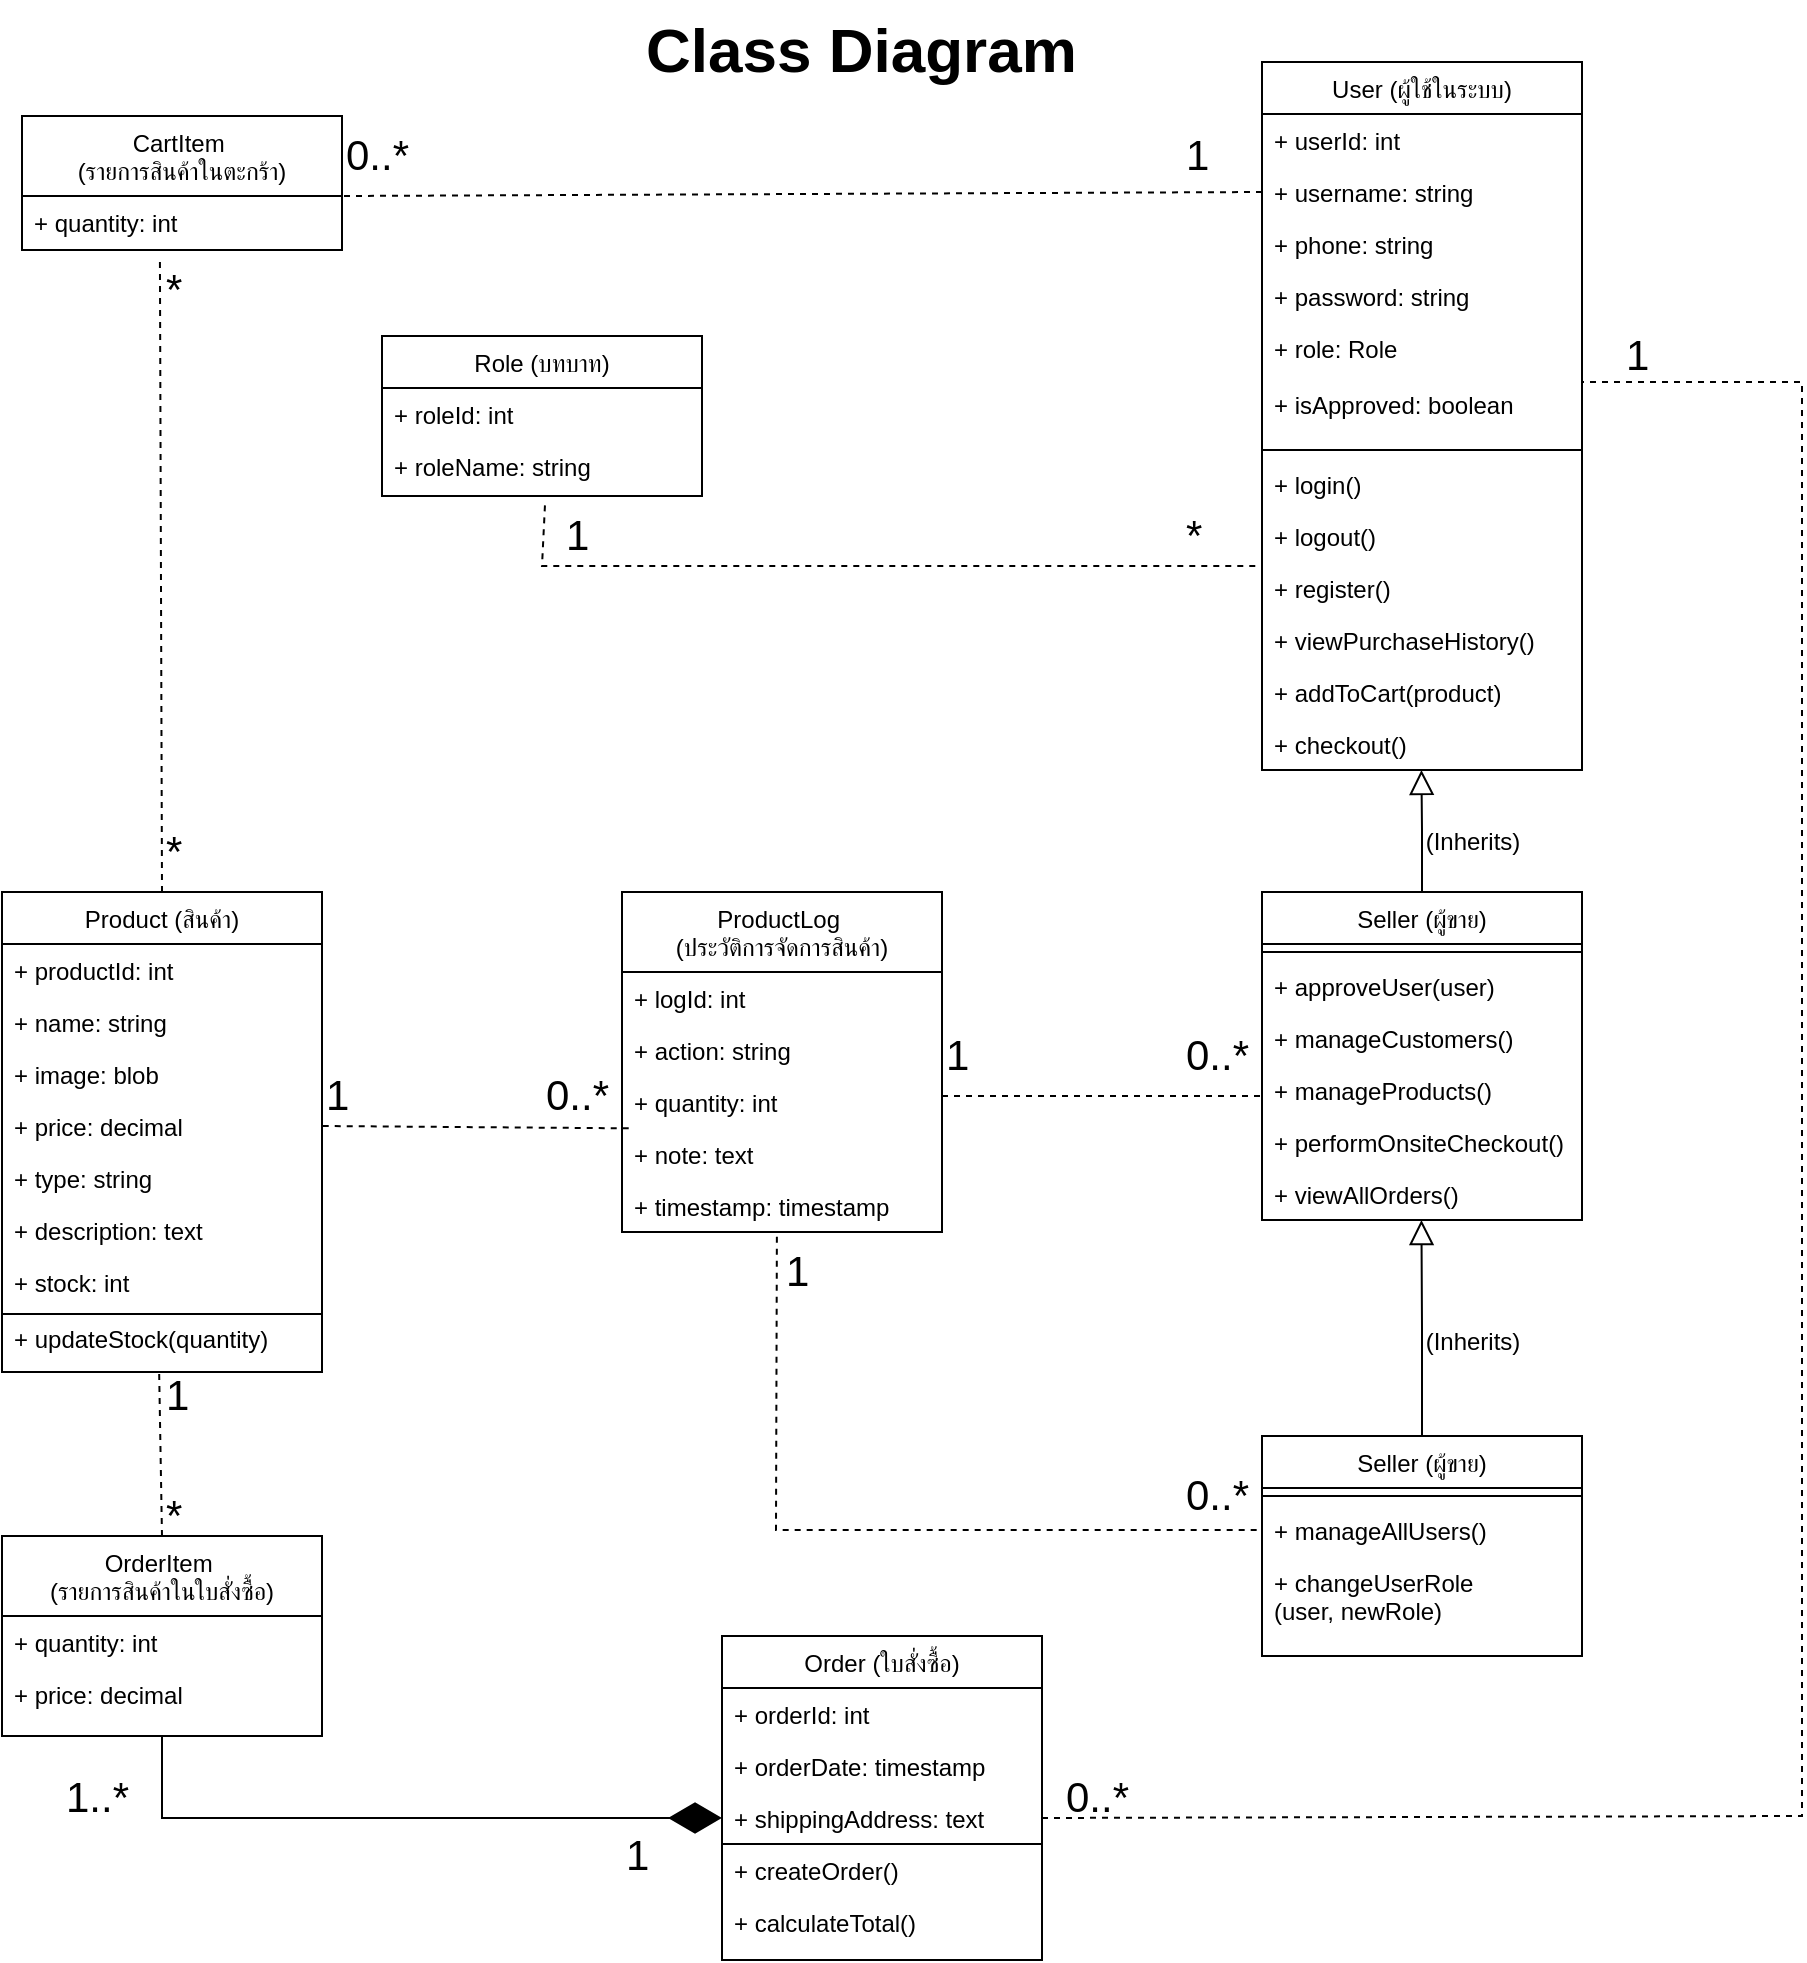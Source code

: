 <mxfile version="27.1.5">
  <diagram id="C5RBs43oDa-KdzZeNtuy" name="Page-1">
    <mxGraphModel dx="1149" dy="1268" grid="0" gridSize="10" guides="1" tooltips="1" connect="1" arrows="1" fold="1" page="1" pageScale="1" pageWidth="10000" pageHeight="10000" math="0" shadow="0">
      <root>
        <mxCell id="WIyWlLk6GJQsqaUBKTNV-0" />
        <mxCell id="WIyWlLk6GJQsqaUBKTNV-1" parent="WIyWlLk6GJQsqaUBKTNV-0" />
        <mxCell id="zkfFHV4jXpPFQw0GAbJ--0" value="Role (บทบาท)" style="swimlane;fontStyle=0;align=center;verticalAlign=top;childLayout=stackLayout;horizontal=1;startSize=26;horizontalStack=0;resizeParent=1;resizeLast=0;collapsible=1;marginBottom=0;rounded=0;shadow=0;strokeWidth=1;" parent="WIyWlLk6GJQsqaUBKTNV-1" vertex="1">
          <mxGeometry x="970" y="1160" width="160" height="80" as="geometry">
            <mxRectangle x="230" y="140" width="160" height="26" as="alternateBounds" />
          </mxGeometry>
        </mxCell>
        <mxCell id="zkfFHV4jXpPFQw0GAbJ--1" value="+ roleId: int" style="text;align=left;verticalAlign=top;spacingLeft=4;spacingRight=4;overflow=hidden;rotatable=0;points=[[0,0.5],[1,0.5]];portConstraint=eastwest;" parent="zkfFHV4jXpPFQw0GAbJ--0" vertex="1">
          <mxGeometry y="26" width="160" height="26" as="geometry" />
        </mxCell>
        <mxCell id="zkfFHV4jXpPFQw0GAbJ--2" value="+ roleName: string" style="text;align=left;verticalAlign=top;spacingLeft=4;spacingRight=4;overflow=hidden;rotatable=0;points=[[0,0.5],[1,0.5]];portConstraint=eastwest;rounded=0;shadow=0;html=0;" parent="zkfFHV4jXpPFQw0GAbJ--0" vertex="1">
          <mxGeometry y="52" width="160" height="26" as="geometry" />
        </mxCell>
        <mxCell id="zkfFHV4jXpPFQw0GAbJ--6" value="Product (สินค้า)" style="swimlane;fontStyle=0;align=center;verticalAlign=top;childLayout=stackLayout;horizontal=1;startSize=26;horizontalStack=0;resizeParent=1;resizeLast=0;collapsible=1;marginBottom=0;rounded=0;shadow=0;strokeWidth=1;" parent="WIyWlLk6GJQsqaUBKTNV-1" vertex="1">
          <mxGeometry x="780" y="1438" width="160" height="240" as="geometry">
            <mxRectangle x="130" y="380" width="160" height="26" as="alternateBounds" />
          </mxGeometry>
        </mxCell>
        <mxCell id="zkfFHV4jXpPFQw0GAbJ--7" value="+ productId: int" style="text;align=left;verticalAlign=top;spacingLeft=4;spacingRight=4;overflow=hidden;rotatable=0;points=[[0,0.5],[1,0.5]];portConstraint=eastwest;" parent="zkfFHV4jXpPFQw0GAbJ--6" vertex="1">
          <mxGeometry y="26" width="160" height="26" as="geometry" />
        </mxCell>
        <mxCell id="zkfFHV4jXpPFQw0GAbJ--8" value="+ name: string" style="text;align=left;verticalAlign=top;spacingLeft=4;spacingRight=4;overflow=hidden;rotatable=0;points=[[0,0.5],[1,0.5]];portConstraint=eastwest;rounded=0;shadow=0;html=0;" parent="zkfFHV4jXpPFQw0GAbJ--6" vertex="1">
          <mxGeometry y="52" width="160" height="26" as="geometry" />
        </mxCell>
        <mxCell id="hf_Lx3bp8CfTpbiVvV6a-30" value="+ image: blob" style="text;align=left;verticalAlign=top;spacingLeft=4;spacingRight=4;overflow=hidden;rotatable=0;points=[[0,0.5],[1,0.5]];portConstraint=eastwest;rounded=0;shadow=0;html=0;" vertex="1" parent="zkfFHV4jXpPFQw0GAbJ--6">
          <mxGeometry y="78" width="160" height="26" as="geometry" />
        </mxCell>
        <mxCell id="zkfFHV4jXpPFQw0GAbJ--10" value="+ price: decimal" style="text;align=left;verticalAlign=top;spacingLeft=4;spacingRight=4;overflow=hidden;rotatable=0;points=[[0,0.5],[1,0.5]];portConstraint=eastwest;fontStyle=0" parent="zkfFHV4jXpPFQw0GAbJ--6" vertex="1">
          <mxGeometry y="104" width="160" height="26" as="geometry" />
        </mxCell>
        <mxCell id="zkfFHV4jXpPFQw0GAbJ--11" value="+ type: string" style="text;align=left;verticalAlign=top;spacingLeft=4;spacingRight=4;overflow=hidden;rotatable=0;points=[[0,0.5],[1,0.5]];portConstraint=eastwest;" parent="zkfFHV4jXpPFQw0GAbJ--6" vertex="1">
          <mxGeometry y="130" width="160" height="26" as="geometry" />
        </mxCell>
        <mxCell id="hf_Lx3bp8CfTpbiVvV6a-31" value="+ description: text" style="text;align=left;verticalAlign=top;spacingLeft=4;spacingRight=4;overflow=hidden;rotatable=0;points=[[0,0.5],[1,0.5]];portConstraint=eastwest;" vertex="1" parent="zkfFHV4jXpPFQw0GAbJ--6">
          <mxGeometry y="156" width="160" height="26" as="geometry" />
        </mxCell>
        <mxCell id="hf_Lx3bp8CfTpbiVvV6a-32" value="+ stock: int&#xa;&#xa;+ updateStock(quantity)" style="text;align=left;verticalAlign=top;spacingLeft=4;spacingRight=4;overflow=hidden;rotatable=0;points=[[0,0.5],[1,0.5]];portConstraint=eastwest;" vertex="1" parent="zkfFHV4jXpPFQw0GAbJ--6">
          <mxGeometry y="182" width="160" height="58" as="geometry" />
        </mxCell>
        <mxCell id="hf_Lx3bp8CfTpbiVvV6a-34" value="" style="endArrow=none;html=1;rounded=0;exitX=0;exitY=0.5;exitDx=0;exitDy=0;entryX=1;entryY=0.5;entryDx=0;entryDy=0;" edge="1" parent="zkfFHV4jXpPFQw0GAbJ--6" source="hf_Lx3bp8CfTpbiVvV6a-32" target="hf_Lx3bp8CfTpbiVvV6a-32">
          <mxGeometry width="50" height="50" relative="1" as="geometry">
            <mxPoint x="-70" y="130" as="sourcePoint" />
            <mxPoint x="330" y="40" as="targetPoint" />
          </mxGeometry>
        </mxCell>
        <mxCell id="zkfFHV4jXpPFQw0GAbJ--17" value="User (ผู้ใช้ในระบบ)" style="swimlane;fontStyle=0;align=center;verticalAlign=top;childLayout=stackLayout;horizontal=1;startSize=26;horizontalStack=0;resizeParent=1;resizeLast=0;collapsible=1;marginBottom=0;rounded=0;shadow=0;strokeWidth=1;" parent="WIyWlLk6GJQsqaUBKTNV-1" vertex="1">
          <mxGeometry x="1410" y="1023" width="160" height="354" as="geometry">
            <mxRectangle x="550" y="140" width="160" height="26" as="alternateBounds" />
          </mxGeometry>
        </mxCell>
        <mxCell id="zkfFHV4jXpPFQw0GAbJ--18" value="+ userId: int" style="text;align=left;verticalAlign=top;spacingLeft=4;spacingRight=4;overflow=hidden;rotatable=0;points=[[0,0.5],[1,0.5]];portConstraint=eastwest;" parent="zkfFHV4jXpPFQw0GAbJ--17" vertex="1">
          <mxGeometry y="26" width="160" height="26" as="geometry" />
        </mxCell>
        <mxCell id="zkfFHV4jXpPFQw0GAbJ--19" value="+ username: string" style="text;align=left;verticalAlign=top;spacingLeft=4;spacingRight=4;overflow=hidden;rotatable=0;points=[[0,0.5],[1,0.5]];portConstraint=eastwest;rounded=0;shadow=0;html=0;" parent="zkfFHV4jXpPFQw0GAbJ--17" vertex="1">
          <mxGeometry y="52" width="160" height="26" as="geometry" />
        </mxCell>
        <mxCell id="zkfFHV4jXpPFQw0GAbJ--20" value="+ phone: string" style="text;align=left;verticalAlign=top;spacingLeft=4;spacingRight=4;overflow=hidden;rotatable=0;points=[[0,0.5],[1,0.5]];portConstraint=eastwest;rounded=0;shadow=0;html=0;" parent="zkfFHV4jXpPFQw0GAbJ--17" vertex="1">
          <mxGeometry y="78" width="160" height="26" as="geometry" />
        </mxCell>
        <mxCell id="zkfFHV4jXpPFQw0GAbJ--21" value="+ password: string" style="text;align=left;verticalAlign=top;spacingLeft=4;spacingRight=4;overflow=hidden;rotatable=0;points=[[0,0.5],[1,0.5]];portConstraint=eastwest;rounded=0;shadow=0;html=0;" parent="zkfFHV4jXpPFQw0GAbJ--17" vertex="1">
          <mxGeometry y="104" width="160" height="26" as="geometry" />
        </mxCell>
        <mxCell id="zkfFHV4jXpPFQw0GAbJ--22" value="+ role: Role&#xa;&#xa;+ isApproved: boolean" style="text;align=left;verticalAlign=top;spacingLeft=4;spacingRight=4;overflow=hidden;rotatable=0;points=[[0,0.5],[1,0.5]];portConstraint=eastwest;rounded=0;shadow=0;html=0;" parent="zkfFHV4jXpPFQw0GAbJ--17" vertex="1">
          <mxGeometry y="130" width="160" height="60" as="geometry" />
        </mxCell>
        <mxCell id="zkfFHV4jXpPFQw0GAbJ--23" value="" style="line;html=1;strokeWidth=1;align=left;verticalAlign=middle;spacingTop=-1;spacingLeft=3;spacingRight=3;rotatable=0;labelPosition=right;points=[];portConstraint=eastwest;" parent="zkfFHV4jXpPFQw0GAbJ--17" vertex="1">
          <mxGeometry y="190" width="160" height="8" as="geometry" />
        </mxCell>
        <mxCell id="zkfFHV4jXpPFQw0GAbJ--24" value="+ login()" style="text;align=left;verticalAlign=top;spacingLeft=4;spacingRight=4;overflow=hidden;rotatable=0;points=[[0,0.5],[1,0.5]];portConstraint=eastwest;" parent="zkfFHV4jXpPFQw0GAbJ--17" vertex="1">
          <mxGeometry y="198" width="160" height="26" as="geometry" />
        </mxCell>
        <mxCell id="zkfFHV4jXpPFQw0GAbJ--25" value="+ logout()" style="text;align=left;verticalAlign=top;spacingLeft=4;spacingRight=4;overflow=hidden;rotatable=0;points=[[0,0.5],[1,0.5]];portConstraint=eastwest;" parent="zkfFHV4jXpPFQw0GAbJ--17" vertex="1">
          <mxGeometry y="224" width="160" height="26" as="geometry" />
        </mxCell>
        <mxCell id="hf_Lx3bp8CfTpbiVvV6a-0" value="+ register()" style="text;align=left;verticalAlign=top;spacingLeft=4;spacingRight=4;overflow=hidden;rotatable=0;points=[[0,0.5],[1,0.5]];portConstraint=eastwest;rounded=0;shadow=0;html=0;" vertex="1" parent="zkfFHV4jXpPFQw0GAbJ--17">
          <mxGeometry y="250" width="160" height="26" as="geometry" />
        </mxCell>
        <mxCell id="hf_Lx3bp8CfTpbiVvV6a-2" value="+ viewPurchaseHistory()" style="text;align=left;verticalAlign=top;spacingLeft=4;spacingRight=4;overflow=hidden;rotatable=0;points=[[0,0.5],[1,0.5]];portConstraint=eastwest;rounded=0;shadow=0;html=0;" vertex="1" parent="zkfFHV4jXpPFQw0GAbJ--17">
          <mxGeometry y="276" width="160" height="26" as="geometry" />
        </mxCell>
        <mxCell id="hf_Lx3bp8CfTpbiVvV6a-3" value="+ addToCart(product)" style="text;align=left;verticalAlign=top;spacingLeft=4;spacingRight=4;overflow=hidden;rotatable=0;points=[[0,0.5],[1,0.5]];portConstraint=eastwest;rounded=0;shadow=0;html=0;" vertex="1" parent="zkfFHV4jXpPFQw0GAbJ--17">
          <mxGeometry y="302" width="160" height="26" as="geometry" />
        </mxCell>
        <mxCell id="hf_Lx3bp8CfTpbiVvV6a-4" value="+ checkout()" style="text;align=left;verticalAlign=top;spacingLeft=4;spacingRight=4;overflow=hidden;rotatable=0;points=[[0,0.5],[1,0.5]];portConstraint=eastwest;rounded=0;shadow=0;html=0;" vertex="1" parent="zkfFHV4jXpPFQw0GAbJ--17">
          <mxGeometry y="328" width="160" height="26" as="geometry" />
        </mxCell>
        <mxCell id="hf_Lx3bp8CfTpbiVvV6a-5" value="Seller (ผู้ขาย)" style="swimlane;fontStyle=0;align=center;verticalAlign=top;childLayout=stackLayout;horizontal=1;startSize=26;horizontalStack=0;resizeParent=1;resizeLast=0;collapsible=1;marginBottom=0;rounded=0;shadow=0;strokeWidth=1;" vertex="1" parent="WIyWlLk6GJQsqaUBKTNV-1">
          <mxGeometry x="1410" y="1438" width="160" height="164" as="geometry">
            <mxRectangle x="550" y="140" width="160" height="26" as="alternateBounds" />
          </mxGeometry>
        </mxCell>
        <mxCell id="hf_Lx3bp8CfTpbiVvV6a-11" value="" style="line;html=1;strokeWidth=1;align=left;verticalAlign=middle;spacingTop=-1;spacingLeft=3;spacingRight=3;rotatable=0;labelPosition=right;points=[];portConstraint=eastwest;" vertex="1" parent="hf_Lx3bp8CfTpbiVvV6a-5">
          <mxGeometry y="26" width="160" height="8" as="geometry" />
        </mxCell>
        <mxCell id="hf_Lx3bp8CfTpbiVvV6a-12" value="+ approveUser(user)" style="text;align=left;verticalAlign=top;spacingLeft=4;spacingRight=4;overflow=hidden;rotatable=0;points=[[0,0.5],[1,0.5]];portConstraint=eastwest;" vertex="1" parent="hf_Lx3bp8CfTpbiVvV6a-5">
          <mxGeometry y="34" width="160" height="26" as="geometry" />
        </mxCell>
        <mxCell id="hf_Lx3bp8CfTpbiVvV6a-13" value="+ manageCustomers()" style="text;align=left;verticalAlign=top;spacingLeft=4;spacingRight=4;overflow=hidden;rotatable=0;points=[[0,0.5],[1,0.5]];portConstraint=eastwest;" vertex="1" parent="hf_Lx3bp8CfTpbiVvV6a-5">
          <mxGeometry y="60" width="160" height="26" as="geometry" />
        </mxCell>
        <mxCell id="hf_Lx3bp8CfTpbiVvV6a-14" value="+ manageProducts()" style="text;align=left;verticalAlign=top;spacingLeft=4;spacingRight=4;overflow=hidden;rotatable=0;points=[[0,0.5],[1,0.5]];portConstraint=eastwest;rounded=0;shadow=0;html=0;" vertex="1" parent="hf_Lx3bp8CfTpbiVvV6a-5">
          <mxGeometry y="86" width="160" height="26" as="geometry" />
        </mxCell>
        <mxCell id="hf_Lx3bp8CfTpbiVvV6a-15" value="+ performOnsiteCheckout()" style="text;align=left;verticalAlign=top;spacingLeft=4;spacingRight=4;overflow=hidden;rotatable=0;points=[[0,0.5],[1,0.5]];portConstraint=eastwest;rounded=0;shadow=0;html=0;" vertex="1" parent="hf_Lx3bp8CfTpbiVvV6a-5">
          <mxGeometry y="112" width="160" height="26" as="geometry" />
        </mxCell>
        <mxCell id="hf_Lx3bp8CfTpbiVvV6a-16" value="+ viewAllOrders()" style="text;align=left;verticalAlign=top;spacingLeft=4;spacingRight=4;overflow=hidden;rotatable=0;points=[[0,0.5],[1,0.5]];portConstraint=eastwest;rounded=0;shadow=0;html=0;" vertex="1" parent="hf_Lx3bp8CfTpbiVvV6a-5">
          <mxGeometry y="138" width="160" height="26" as="geometry" />
        </mxCell>
        <mxCell id="hf_Lx3bp8CfTpbiVvV6a-18" value="Seller (ผู้ขาย)" style="swimlane;fontStyle=0;align=center;verticalAlign=top;childLayout=stackLayout;horizontal=1;startSize=26;horizontalStack=0;resizeParent=1;resizeLast=0;collapsible=1;marginBottom=0;rounded=0;shadow=0;strokeWidth=1;" vertex="1" parent="WIyWlLk6GJQsqaUBKTNV-1">
          <mxGeometry x="1410" y="1710" width="160" height="110" as="geometry">
            <mxRectangle x="550" y="140" width="160" height="26" as="alternateBounds" />
          </mxGeometry>
        </mxCell>
        <mxCell id="hf_Lx3bp8CfTpbiVvV6a-19" value="" style="line;html=1;strokeWidth=1;align=left;verticalAlign=middle;spacingTop=-1;spacingLeft=3;spacingRight=3;rotatable=0;labelPosition=right;points=[];portConstraint=eastwest;" vertex="1" parent="hf_Lx3bp8CfTpbiVvV6a-18">
          <mxGeometry y="26" width="160" height="8" as="geometry" />
        </mxCell>
        <mxCell id="hf_Lx3bp8CfTpbiVvV6a-20" value="+ manageAllUsers()" style="text;align=left;verticalAlign=top;spacingLeft=4;spacingRight=4;overflow=hidden;rotatable=0;points=[[0,0.5],[1,0.5]];portConstraint=eastwest;" vertex="1" parent="hf_Lx3bp8CfTpbiVvV6a-18">
          <mxGeometry y="34" width="160" height="26" as="geometry" />
        </mxCell>
        <mxCell id="hf_Lx3bp8CfTpbiVvV6a-21" value="+ changeUserRole&#xa;(user, newRole)" style="text;align=left;verticalAlign=top;spacingLeft=4;spacingRight=4;overflow=hidden;rotatable=0;points=[[0,0.5],[1,0.5]];portConstraint=eastwest;" vertex="1" parent="hf_Lx3bp8CfTpbiVvV6a-18">
          <mxGeometry y="60" width="160" height="50" as="geometry" />
        </mxCell>
        <mxCell id="hf_Lx3bp8CfTpbiVvV6a-25" value="" style="endArrow=block;endSize=10;endFill=0;shadow=0;strokeWidth=1;rounded=0;curved=0;edgeStyle=elbowEdgeStyle;elbow=vertical;exitX=0.5;exitY=0;exitDx=0;exitDy=0;" edge="1" parent="WIyWlLk6GJQsqaUBKTNV-1" source="hf_Lx3bp8CfTpbiVvV6a-5">
          <mxGeometry width="160" relative="1" as="geometry">
            <mxPoint x="1489.72" y="1427" as="sourcePoint" />
            <mxPoint x="1489.72" y="1377" as="targetPoint" />
          </mxGeometry>
        </mxCell>
        <mxCell id="hf_Lx3bp8CfTpbiVvV6a-28" value="(Inherits)" style="text;html=1;align=center;verticalAlign=middle;resizable=0;points=[];autosize=1;strokeColor=none;fillColor=none;" vertex="1" parent="WIyWlLk6GJQsqaUBKTNV-1">
          <mxGeometry x="1480" y="1398" width="70" height="30" as="geometry" />
        </mxCell>
        <mxCell id="hf_Lx3bp8CfTpbiVvV6a-29" value="(Inherits)" style="text;html=1;align=center;verticalAlign=middle;resizable=0;points=[];autosize=1;strokeColor=none;fillColor=none;" vertex="1" parent="WIyWlLk6GJQsqaUBKTNV-1">
          <mxGeometry x="1480" y="1648" width="70" height="30" as="geometry" />
        </mxCell>
        <mxCell id="hf_Lx3bp8CfTpbiVvV6a-36" value="Order (ใบสั่งซื้อ)" style="swimlane;fontStyle=0;align=center;verticalAlign=top;childLayout=stackLayout;horizontal=1;startSize=26;horizontalStack=0;resizeParent=1;resizeLast=0;collapsible=1;marginBottom=0;rounded=0;shadow=0;strokeWidth=1;" vertex="1" parent="WIyWlLk6GJQsqaUBKTNV-1">
          <mxGeometry x="1140" y="1810" width="160" height="162" as="geometry">
            <mxRectangle x="130" y="380" width="160" height="26" as="alternateBounds" />
          </mxGeometry>
        </mxCell>
        <mxCell id="hf_Lx3bp8CfTpbiVvV6a-37" value="+ orderId: int" style="text;align=left;verticalAlign=top;spacingLeft=4;spacingRight=4;overflow=hidden;rotatable=0;points=[[0,0.5],[1,0.5]];portConstraint=eastwest;" vertex="1" parent="hf_Lx3bp8CfTpbiVvV6a-36">
          <mxGeometry y="26" width="160" height="26" as="geometry" />
        </mxCell>
        <mxCell id="hf_Lx3bp8CfTpbiVvV6a-38" value="+ orderDate: timestamp" style="text;align=left;verticalAlign=top;spacingLeft=4;spacingRight=4;overflow=hidden;rotatable=0;points=[[0,0.5],[1,0.5]];portConstraint=eastwest;rounded=0;shadow=0;html=0;" vertex="1" parent="hf_Lx3bp8CfTpbiVvV6a-36">
          <mxGeometry y="52" width="160" height="26" as="geometry" />
        </mxCell>
        <mxCell id="hf_Lx3bp8CfTpbiVvV6a-39" value="+ shippingAddress: text" style="text;align=left;verticalAlign=top;spacingLeft=4;spacingRight=4;overflow=hidden;rotatable=0;points=[[0,0.5],[1,0.5]];portConstraint=eastwest;rounded=0;shadow=0;html=0;" vertex="1" parent="hf_Lx3bp8CfTpbiVvV6a-36">
          <mxGeometry y="78" width="160" height="26" as="geometry" />
        </mxCell>
        <mxCell id="hf_Lx3bp8CfTpbiVvV6a-46" value="" style="endArrow=none;html=1;rounded=0;exitX=0;exitY=0.5;exitDx=0;exitDy=0;entryX=1;entryY=0.5;entryDx=0;entryDy=0;" edge="1" parent="hf_Lx3bp8CfTpbiVvV6a-36">
          <mxGeometry width="50" height="50" relative="1" as="geometry">
            <mxPoint y="104" as="sourcePoint" />
            <mxPoint x="160" y="104" as="targetPoint" />
          </mxGeometry>
        </mxCell>
        <mxCell id="hf_Lx3bp8CfTpbiVvV6a-40" value="+ createOrder()" style="text;align=left;verticalAlign=top;spacingLeft=4;spacingRight=4;overflow=hidden;rotatable=0;points=[[0,0.5],[1,0.5]];portConstraint=eastwest;fontStyle=0" vertex="1" parent="hf_Lx3bp8CfTpbiVvV6a-36">
          <mxGeometry y="104" width="160" height="26" as="geometry" />
        </mxCell>
        <mxCell id="hf_Lx3bp8CfTpbiVvV6a-45" value="+ calculateTotal()&#xa;&#xa;&#xa;&#xa;" style="text;align=left;verticalAlign=top;spacingLeft=4;spacingRight=4;overflow=hidden;rotatable=0;points=[[0,0.5],[1,0.5]];portConstraint=eastwest;fontStyle=0" vertex="1" parent="hf_Lx3bp8CfTpbiVvV6a-36">
          <mxGeometry y="130" width="160" height="26" as="geometry" />
        </mxCell>
        <mxCell id="hf_Lx3bp8CfTpbiVvV6a-47" value="OrderItem &#xa;(รายการสินค้าในใบสั่งซื้อ)" style="swimlane;fontStyle=0;align=center;verticalAlign=top;childLayout=stackLayout;horizontal=1;startSize=40;horizontalStack=0;resizeParent=1;resizeLast=0;collapsible=1;marginBottom=0;rounded=0;shadow=0;strokeWidth=1;" vertex="1" parent="WIyWlLk6GJQsqaUBKTNV-1">
          <mxGeometry x="780" y="1760" width="160" height="100" as="geometry">
            <mxRectangle x="130" y="380" width="160" height="26" as="alternateBounds" />
          </mxGeometry>
        </mxCell>
        <mxCell id="hf_Lx3bp8CfTpbiVvV6a-48" value="+ quantity: int" style="text;align=left;verticalAlign=top;spacingLeft=4;spacingRight=4;overflow=hidden;rotatable=0;points=[[0,0.5],[1,0.5]];portConstraint=eastwest;" vertex="1" parent="hf_Lx3bp8CfTpbiVvV6a-47">
          <mxGeometry y="40" width="160" height="26" as="geometry" />
        </mxCell>
        <mxCell id="hf_Lx3bp8CfTpbiVvV6a-49" value="+ price: decimal" style="text;align=left;verticalAlign=top;spacingLeft=4;spacingRight=4;overflow=hidden;rotatable=0;points=[[0,0.5],[1,0.5]];portConstraint=eastwest;rounded=0;shadow=0;html=0;" vertex="1" parent="hf_Lx3bp8CfTpbiVvV6a-47">
          <mxGeometry y="66" width="160" height="26" as="geometry" />
        </mxCell>
        <mxCell id="hf_Lx3bp8CfTpbiVvV6a-57" value="CartItem &#xa;(รายการสินค้าในตะกร้า)" style="swimlane;fontStyle=0;align=center;verticalAlign=top;childLayout=stackLayout;horizontal=1;startSize=40;horizontalStack=0;resizeParent=1;resizeLast=0;collapsible=1;marginBottom=0;rounded=0;shadow=0;strokeWidth=1;" vertex="1" parent="WIyWlLk6GJQsqaUBKTNV-1">
          <mxGeometry x="790" y="1050" width="160" height="67" as="geometry">
            <mxRectangle x="130" y="380" width="160" height="26" as="alternateBounds" />
          </mxGeometry>
        </mxCell>
        <mxCell id="hf_Lx3bp8CfTpbiVvV6a-58" value="+ quantity: int" style="text;align=left;verticalAlign=top;spacingLeft=4;spacingRight=4;overflow=hidden;rotatable=0;points=[[0,0.5],[1,0.5]];portConstraint=eastwest;" vertex="1" parent="hf_Lx3bp8CfTpbiVvV6a-57">
          <mxGeometry y="40" width="160" height="26" as="geometry" />
        </mxCell>
        <mxCell id="hf_Lx3bp8CfTpbiVvV6a-60" value="ProductLog &#xa;(ประวัติการจัดการสินค้า)" style="swimlane;fontStyle=0;align=center;verticalAlign=top;childLayout=stackLayout;horizontal=1;startSize=40;horizontalStack=0;resizeParent=1;resizeLast=0;collapsible=1;marginBottom=0;rounded=0;shadow=0;strokeWidth=1;" vertex="1" parent="WIyWlLk6GJQsqaUBKTNV-1">
          <mxGeometry x="1090" y="1438" width="160" height="170" as="geometry">
            <mxRectangle x="130" y="380" width="160" height="26" as="alternateBounds" />
          </mxGeometry>
        </mxCell>
        <mxCell id="hf_Lx3bp8CfTpbiVvV6a-61" value="+ logId: int" style="text;align=left;verticalAlign=top;spacingLeft=4;spacingRight=4;overflow=hidden;rotatable=0;points=[[0,0.5],[1,0.5]];portConstraint=eastwest;" vertex="1" parent="hf_Lx3bp8CfTpbiVvV6a-60">
          <mxGeometry y="40" width="160" height="26" as="geometry" />
        </mxCell>
        <mxCell id="hf_Lx3bp8CfTpbiVvV6a-62" value="+ action: string" style="text;align=left;verticalAlign=top;spacingLeft=4;spacingRight=4;overflow=hidden;rotatable=0;points=[[0,0.5],[1,0.5]];portConstraint=eastwest;" vertex="1" parent="hf_Lx3bp8CfTpbiVvV6a-60">
          <mxGeometry y="66" width="160" height="26" as="geometry" />
        </mxCell>
        <mxCell id="hf_Lx3bp8CfTpbiVvV6a-63" value="+ quantity: int" style="text;align=left;verticalAlign=top;spacingLeft=4;spacingRight=4;overflow=hidden;rotatable=0;points=[[0,0.5],[1,0.5]];portConstraint=eastwest;" vertex="1" parent="hf_Lx3bp8CfTpbiVvV6a-60">
          <mxGeometry y="92" width="160" height="26" as="geometry" />
        </mxCell>
        <mxCell id="hf_Lx3bp8CfTpbiVvV6a-64" value="+ note: text" style="text;align=left;verticalAlign=top;spacingLeft=4;spacingRight=4;overflow=hidden;rotatable=0;points=[[0,0.5],[1,0.5]];portConstraint=eastwest;" vertex="1" parent="hf_Lx3bp8CfTpbiVvV6a-60">
          <mxGeometry y="118" width="160" height="26" as="geometry" />
        </mxCell>
        <mxCell id="hf_Lx3bp8CfTpbiVvV6a-65" value="+ timestamp: timestamp" style="text;align=left;verticalAlign=top;spacingLeft=4;spacingRight=4;overflow=hidden;rotatable=0;points=[[0,0.5],[1,0.5]];portConstraint=eastwest;" vertex="1" parent="hf_Lx3bp8CfTpbiVvV6a-60">
          <mxGeometry y="144" width="160" height="26" as="geometry" />
        </mxCell>
        <mxCell id="hf_Lx3bp8CfTpbiVvV6a-66" value="" style="endArrow=none;dashed=1;html=1;rounded=0;exitX=-0.021;exitY=0.077;exitDx=0;exitDy=0;entryX=0.51;entryY=1.161;entryDx=0;entryDy=0;exitPerimeter=0;entryPerimeter=0;" edge="1" parent="WIyWlLk6GJQsqaUBKTNV-1" source="hf_Lx3bp8CfTpbiVvV6a-0" target="zkfFHV4jXpPFQw0GAbJ--2">
          <mxGeometry width="50" height="50" relative="1" as="geometry">
            <mxPoint x="1330" y="1560" as="sourcePoint" />
            <mxPoint x="1380" y="1510" as="targetPoint" />
            <Array as="points">
              <mxPoint x="1050" y="1275" />
            </Array>
          </mxGeometry>
        </mxCell>
        <mxCell id="hf_Lx3bp8CfTpbiVvV6a-68" value="" style="endArrow=none;dashed=1;html=1;rounded=0;exitX=1;exitY=0.5;exitDx=0;exitDy=0;entryX=1;entryY=0.5;entryDx=0;entryDy=0;" edge="1" parent="WIyWlLk6GJQsqaUBKTNV-1" source="hf_Lx3bp8CfTpbiVvV6a-39" target="zkfFHV4jXpPFQw0GAbJ--22">
          <mxGeometry width="50" height="50" relative="1" as="geometry">
            <mxPoint x="1330" y="1560" as="sourcePoint" />
            <mxPoint x="1680" y="1200" as="targetPoint" />
            <Array as="points">
              <mxPoint x="1680" y="1900" />
              <mxPoint x="1680" y="1183" />
            </Array>
          </mxGeometry>
        </mxCell>
        <mxCell id="hf_Lx3bp8CfTpbiVvV6a-70" value="" style="endArrow=none;dashed=1;html=1;rounded=0;exitX=0.5;exitY=0;exitDx=0;exitDy=0;entryX=0.491;entryY=0.983;entryDx=0;entryDy=0;entryPerimeter=0;" edge="1" parent="WIyWlLk6GJQsqaUBKTNV-1" source="hf_Lx3bp8CfTpbiVvV6a-47" target="hf_Lx3bp8CfTpbiVvV6a-32">
          <mxGeometry width="50" height="50" relative="1" as="geometry">
            <mxPoint x="1330" y="1560" as="sourcePoint" />
            <mxPoint x="1380" y="1510" as="targetPoint" />
          </mxGeometry>
        </mxCell>
        <mxCell id="hf_Lx3bp8CfTpbiVvV6a-71" value="" style="endArrow=none;dashed=1;html=1;rounded=0;exitX=0;exitY=0.5;exitDx=0;exitDy=0;entryX=0;entryY=1;entryDx=0;entryDy=0;" edge="1" parent="WIyWlLk6GJQsqaUBKTNV-1" source="zkfFHV4jXpPFQw0GAbJ--19" target="hf_Lx3bp8CfTpbiVvV6a-92">
          <mxGeometry width="50" height="50" relative="1" as="geometry">
            <mxPoint x="1180" y="1560" as="sourcePoint" />
            <mxPoint x="1230" y="1510" as="targetPoint" />
          </mxGeometry>
        </mxCell>
        <mxCell id="hf_Lx3bp8CfTpbiVvV6a-72" value="" style="endArrow=none;dashed=1;html=1;rounded=0;exitX=0.5;exitY=0;exitDx=0;exitDy=0;entryX=0.431;entryY=1.192;entryDx=0;entryDy=0;entryPerimeter=0;" edge="1" parent="WIyWlLk6GJQsqaUBKTNV-1" source="zkfFHV4jXpPFQw0GAbJ--6" target="hf_Lx3bp8CfTpbiVvV6a-58">
          <mxGeometry width="50" height="50" relative="1" as="geometry">
            <mxPoint x="1180" y="1560" as="sourcePoint" />
            <mxPoint x="1230" y="1510" as="targetPoint" />
          </mxGeometry>
        </mxCell>
        <mxCell id="hf_Lx3bp8CfTpbiVvV6a-73" value="" style="endArrow=none;dashed=1;html=1;rounded=0;exitX=0;exitY=1;exitDx=0;exitDy=0;entryX=1;entryY=1;entryDx=0;entryDy=0;" edge="1" parent="WIyWlLk6GJQsqaUBKTNV-1" source="hf_Lx3bp8CfTpbiVvV6a-99" target="hf_Lx3bp8CfTpbiVvV6a-98">
          <mxGeometry width="50" height="50" relative="1" as="geometry">
            <mxPoint x="1180" y="1560" as="sourcePoint" />
            <mxPoint x="1230" y="1510" as="targetPoint" />
          </mxGeometry>
        </mxCell>
        <mxCell id="hf_Lx3bp8CfTpbiVvV6a-74" value="" style="endArrow=none;dashed=1;html=1;rounded=0;entryX=1;entryY=0.5;entryDx=0;entryDy=0;exitX=0.021;exitY=0.006;exitDx=0;exitDy=0;exitPerimeter=0;" edge="1" parent="WIyWlLk6GJQsqaUBKTNV-1" source="hf_Lx3bp8CfTpbiVvV6a-64" target="zkfFHV4jXpPFQw0GAbJ--10">
          <mxGeometry width="50" height="50" relative="1" as="geometry">
            <mxPoint x="1180" y="1560" as="sourcePoint" />
            <mxPoint x="1230" y="1510" as="targetPoint" />
          </mxGeometry>
        </mxCell>
        <mxCell id="hf_Lx3bp8CfTpbiVvV6a-76" value="" style="endArrow=none;dashed=1;html=1;rounded=0;exitX=0.484;exitY=1.09;exitDx=0;exitDy=0;exitPerimeter=0;entryX=0;entryY=0.5;entryDx=0;entryDy=0;" edge="1" parent="WIyWlLk6GJQsqaUBKTNV-1" source="hf_Lx3bp8CfTpbiVvV6a-65" target="hf_Lx3bp8CfTpbiVvV6a-20">
          <mxGeometry width="50" height="50" relative="1" as="geometry">
            <mxPoint x="1360" y="1580" as="sourcePoint" />
            <mxPoint x="1400" y="1770" as="targetPoint" />
            <Array as="points">
              <mxPoint x="1167" y="1757" />
            </Array>
          </mxGeometry>
        </mxCell>
        <mxCell id="hf_Lx3bp8CfTpbiVvV6a-78" value="" style="endArrow=block;endSize=10;endFill=0;shadow=0;strokeWidth=1;rounded=0;curved=0;edgeStyle=elbowEdgeStyle;elbow=vertical;exitX=0.5;exitY=0;exitDx=0;exitDy=0;" edge="1" parent="WIyWlLk6GJQsqaUBKTNV-1" source="hf_Lx3bp8CfTpbiVvV6a-18">
          <mxGeometry width="160" relative="1" as="geometry">
            <mxPoint x="1490" y="1663" as="sourcePoint" />
            <mxPoint x="1489.72" y="1602" as="targetPoint" />
          </mxGeometry>
        </mxCell>
        <mxCell id="hf_Lx3bp8CfTpbiVvV6a-79" value="" style="endArrow=diamondThin;endFill=1;endSize=24;html=1;rounded=0;exitX=0.5;exitY=1;exitDx=0;exitDy=0;entryX=0;entryY=0.5;entryDx=0;entryDy=0;" edge="1" parent="WIyWlLk6GJQsqaUBKTNV-1" source="hf_Lx3bp8CfTpbiVvV6a-47" target="hf_Lx3bp8CfTpbiVvV6a-39">
          <mxGeometry width="160" relative="1" as="geometry">
            <mxPoint x="860" y="1930" as="sourcePoint" />
            <mxPoint x="1020" y="1930" as="targetPoint" />
            <Array as="points">
              <mxPoint x="860" y="1901" />
            </Array>
          </mxGeometry>
        </mxCell>
        <mxCell id="hf_Lx3bp8CfTpbiVvV6a-80" value="&lt;font style=&quot;font-size: 21px;&quot;&gt;1&lt;/font&gt;" style="text;whiteSpace=wrap;html=1;" vertex="1" parent="WIyWlLk6GJQsqaUBKTNV-1">
          <mxGeometry x="1090" y="1900" width="40" height="40" as="geometry" />
        </mxCell>
        <mxCell id="hf_Lx3bp8CfTpbiVvV6a-83" value="&lt;font style=&quot;font-size: 21px;&quot;&gt;1..*&lt;/font&gt;" style="text;whiteSpace=wrap;html=1;" vertex="1" parent="WIyWlLk6GJQsqaUBKTNV-1">
          <mxGeometry x="810" y="1871" width="40" height="40" as="geometry" />
        </mxCell>
        <mxCell id="hf_Lx3bp8CfTpbiVvV6a-84" value="&lt;font style=&quot;font-size: 21px;&quot;&gt;1&lt;/font&gt;" style="text;whiteSpace=wrap;html=1;" vertex="1" parent="WIyWlLk6GJQsqaUBKTNV-1">
          <mxGeometry x="1060" y="1240" width="40" height="40" as="geometry" />
        </mxCell>
        <mxCell id="hf_Lx3bp8CfTpbiVvV6a-85" value="&lt;font style=&quot;font-size: 21px;&quot;&gt;*&lt;/font&gt;" style="text;whiteSpace=wrap;html=1;" vertex="1" parent="WIyWlLk6GJQsqaUBKTNV-1">
          <mxGeometry x="1370" y="1240" width="40" height="40" as="geometry" />
        </mxCell>
        <mxCell id="hf_Lx3bp8CfTpbiVvV6a-86" value="&lt;font style=&quot;font-size: 21px;&quot;&gt;1&lt;/font&gt;" style="text;whiteSpace=wrap;html=1;" vertex="1" parent="WIyWlLk6GJQsqaUBKTNV-1">
          <mxGeometry x="1590" y="1150" width="40" height="40" as="geometry" />
        </mxCell>
        <mxCell id="hf_Lx3bp8CfTpbiVvV6a-87" value="&lt;font style=&quot;font-size: 21px;&quot;&gt;0..*&lt;/font&gt;" style="text;whiteSpace=wrap;html=1;" vertex="1" parent="WIyWlLk6GJQsqaUBKTNV-1">
          <mxGeometry x="1310" y="1871" width="40" height="40" as="geometry" />
        </mxCell>
        <mxCell id="hf_Lx3bp8CfTpbiVvV6a-88" value="&lt;font style=&quot;font-size: 21px;&quot;&gt;1&lt;/font&gt;" style="text;whiteSpace=wrap;html=1;" vertex="1" parent="WIyWlLk6GJQsqaUBKTNV-1">
          <mxGeometry x="860" y="1670" width="40" height="40" as="geometry" />
        </mxCell>
        <mxCell id="hf_Lx3bp8CfTpbiVvV6a-90" value="&lt;font style=&quot;font-size: 21px;&quot;&gt;*&lt;/font&gt;" style="text;whiteSpace=wrap;html=1;" vertex="1" parent="WIyWlLk6GJQsqaUBKTNV-1">
          <mxGeometry x="860" y="1730" width="40" height="40" as="geometry" />
        </mxCell>
        <mxCell id="hf_Lx3bp8CfTpbiVvV6a-91" value="&lt;font style=&quot;font-size: 21px;&quot;&gt;1&lt;/font&gt;" style="text;whiteSpace=wrap;html=1;" vertex="1" parent="WIyWlLk6GJQsqaUBKTNV-1">
          <mxGeometry x="1370" y="1050" width="40" height="40" as="geometry" />
        </mxCell>
        <mxCell id="hf_Lx3bp8CfTpbiVvV6a-92" value="&lt;font style=&quot;font-size: 21px;&quot;&gt;0..*&lt;/font&gt;" style="text;whiteSpace=wrap;html=1;" vertex="1" parent="WIyWlLk6GJQsqaUBKTNV-1">
          <mxGeometry x="950" y="1050" width="40" height="40" as="geometry" />
        </mxCell>
        <mxCell id="hf_Lx3bp8CfTpbiVvV6a-93" value="&lt;font style=&quot;font-size: 21px;&quot;&gt;*&lt;/font&gt;" style="text;whiteSpace=wrap;html=1;" vertex="1" parent="WIyWlLk6GJQsqaUBKTNV-1">
          <mxGeometry x="860" y="1398" width="40" height="40" as="geometry" />
        </mxCell>
        <mxCell id="hf_Lx3bp8CfTpbiVvV6a-94" value="&lt;font style=&quot;font-size: 21px;&quot;&gt;*&lt;/font&gt;" style="text;whiteSpace=wrap;html=1;" vertex="1" parent="WIyWlLk6GJQsqaUBKTNV-1">
          <mxGeometry x="860" y="1117" width="40" height="40" as="geometry" />
        </mxCell>
        <mxCell id="hf_Lx3bp8CfTpbiVvV6a-95" value="&lt;font style=&quot;font-size: 21px;&quot;&gt;1&lt;/font&gt;" style="text;whiteSpace=wrap;html=1;" vertex="1" parent="WIyWlLk6GJQsqaUBKTNV-1">
          <mxGeometry x="940" y="1520" width="40" height="40" as="geometry" />
        </mxCell>
        <mxCell id="hf_Lx3bp8CfTpbiVvV6a-96" value="&lt;font style=&quot;font-size: 21px;&quot;&gt;0..*&lt;/font&gt;" style="text;whiteSpace=wrap;html=1;" vertex="1" parent="WIyWlLk6GJQsqaUBKTNV-1">
          <mxGeometry x="1050" y="1520" width="40" height="40" as="geometry" />
        </mxCell>
        <mxCell id="hf_Lx3bp8CfTpbiVvV6a-98" value="&lt;font style=&quot;font-size: 21px;&quot;&gt;0..*&lt;/font&gt;" style="text;whiteSpace=wrap;html=1;" vertex="1" parent="WIyWlLk6GJQsqaUBKTNV-1">
          <mxGeometry x="1370" y="1500" width="40" height="40" as="geometry" />
        </mxCell>
        <mxCell id="hf_Lx3bp8CfTpbiVvV6a-99" value="&lt;font style=&quot;font-size: 21px;&quot;&gt;1&lt;/font&gt;" style="text;whiteSpace=wrap;html=1;" vertex="1" parent="WIyWlLk6GJQsqaUBKTNV-1">
          <mxGeometry x="1250" y="1500" width="40" height="40" as="geometry" />
        </mxCell>
        <mxCell id="hf_Lx3bp8CfTpbiVvV6a-100" value="&lt;font style=&quot;font-size: 21px;&quot;&gt;1&lt;/font&gt;" style="text;whiteSpace=wrap;html=1;" vertex="1" parent="WIyWlLk6GJQsqaUBKTNV-1">
          <mxGeometry x="1170" y="1608" width="40" height="40" as="geometry" />
        </mxCell>
        <mxCell id="hf_Lx3bp8CfTpbiVvV6a-101" value="&lt;font style=&quot;font-size: 21px;&quot;&gt;0..*&lt;/font&gt;" style="text;whiteSpace=wrap;html=1;" vertex="1" parent="WIyWlLk6GJQsqaUBKTNV-1">
          <mxGeometry x="1370" y="1720" width="40" height="40" as="geometry" />
        </mxCell>
        <mxCell id="hf_Lx3bp8CfTpbiVvV6a-102" value="&lt;b&gt;&lt;font style=&quot;font-size: 31px;&quot;&gt;Class Diagram&lt;/font&gt;&lt;/b&gt;" style="text;whiteSpace=wrap;html=1;" vertex="1" parent="WIyWlLk6GJQsqaUBKTNV-1">
          <mxGeometry x="1100" y="992" width="303.08" height="36" as="geometry" />
        </mxCell>
      </root>
    </mxGraphModel>
  </diagram>
</mxfile>
